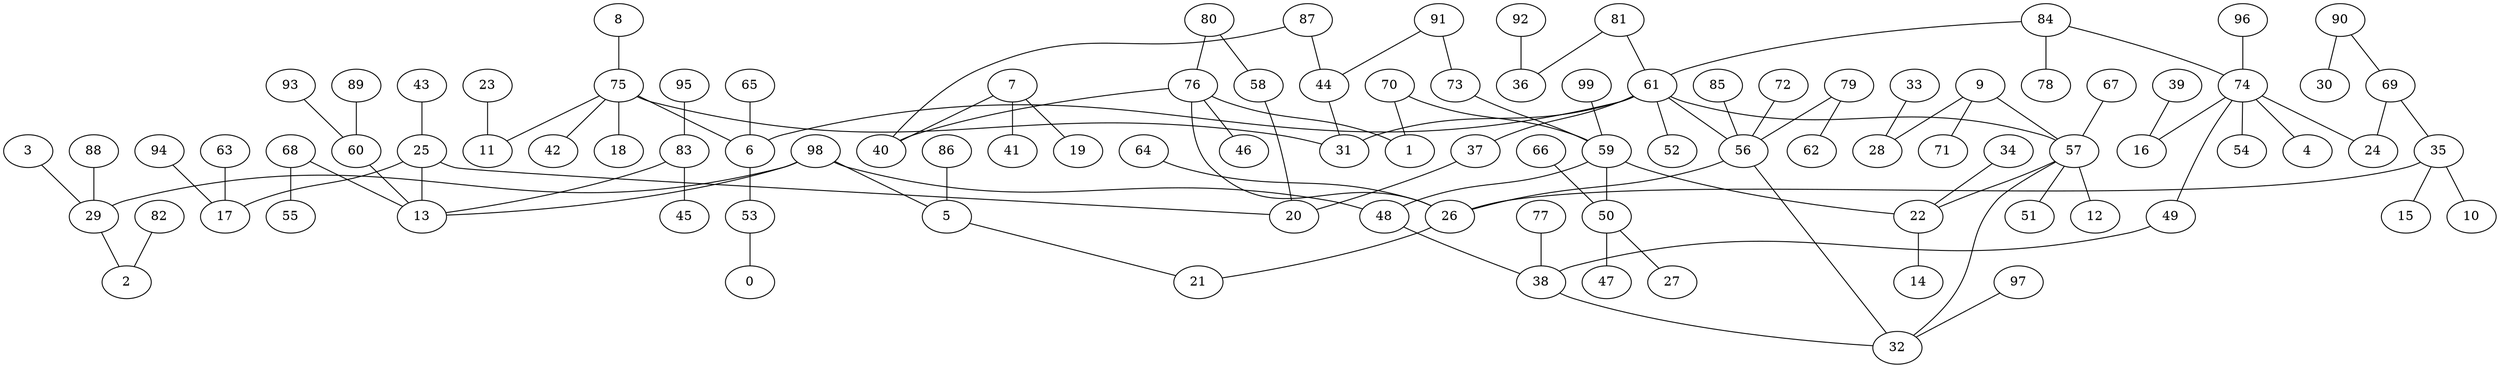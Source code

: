 digraph GG_graph {

subgraph G_graph {
edge [color = black]
"49" -> "38" [dir = none]
"91" -> "73" [dir = none]
"39" -> "16" [dir = none]
"77" -> "38" [dir = none]
"94" -> "17" [dir = none]
"63" -> "17" [dir = none]
"3" -> "29" [dir = none]
"68" -> "55" [dir = none]
"68" -> "13" [dir = none]
"87" -> "44" [dir = none]
"73" -> "59" [dir = none]
"72" -> "56" [dir = none]
"37" -> "20" [dir = none]
"80" -> "58" [dir = none]
"53" -> "0" [dir = none]
"82" -> "2" [dir = none]
"89" -> "60" [dir = none]
"93" -> "60" [dir = none]
"92" -> "36" [dir = none]
"99" -> "59" [dir = none]
"29" -> "2" [dir = none]
"25" -> "17" [dir = none]
"25" -> "20" [dir = none]
"25" -> "13" [dir = none]
"56" -> "26" [dir = none]
"56" -> "32" [dir = none]
"79" -> "62" [dir = none]
"79" -> "56" [dir = none]
"35" -> "15" [dir = none]
"35" -> "10" [dir = none]
"35" -> "26" [dir = none]
"8" -> "75" [dir = none]
"83" -> "45" [dir = none]
"83" -> "13" [dir = none]
"64" -> "26" [dir = none]
"34" -> "22" [dir = none]
"90" -> "30" [dir = none]
"90" -> "69" [dir = none]
"9" -> "71" [dir = none]
"9" -> "28" [dir = none]
"9" -> "57" [dir = none]
"75" -> "31" [dir = none]
"75" -> "42" [dir = none]
"75" -> "11" [dir = none]
"75" -> "18" [dir = none]
"75" -> "6" [dir = none]
"59" -> "50" [dir = none]
"59" -> "48" [dir = none]
"59" -> "22" [dir = none]
"50" -> "27" [dir = none]
"50" -> "47" [dir = none]
"67" -> "57" [dir = none]
"95" -> "83" [dir = none]
"69" -> "35" [dir = none]
"81" -> "36" [dir = none]
"81" -> "61" [dir = none]
"61" -> "6" [dir = none]
"61" -> "52" [dir = none]
"61" -> "57" [dir = none]
"38" -> "32" [dir = none]
"98" -> "5" [dir = none]
"98" -> "29" [dir = none]
"98" -> "13" [dir = none]
"98" -> "48" [dir = none]
"96" -> "74" [dir = none]
"43" -> "25" [dir = none]
"22" -> "14" [dir = none]
"85" -> "56" [dir = none]
"26" -> "21" [dir = none]
"23" -> "11" [dir = none]
"60" -> "13" [dir = none]
"74" -> "4" [dir = none]
"74" -> "16" [dir = none]
"74" -> "54" [dir = none]
"74" -> "24" [dir = none]
"6" -> "53" [dir = none]
"33" -> "28" [dir = none]
"76" -> "46" [dir = none]
"76" -> "40" [dir = none]
"76" -> "1" [dir = none]
"76" -> "26" [dir = none]
"57" -> "51" [dir = none]
"57" -> "12" [dir = none]
"57" -> "32" [dir = none]
"57" -> "22" [dir = none]
"97" -> "32" [dir = none]
"70" -> "59" [dir = none]
"66" -> "50" [dir = none]
"84" -> "78" [dir = none]
"84" -> "74" [dir = none]
"84" -> "61" [dir = none]
"58" -> "20" [dir = none]
"65" -> "6" [dir = none]
"7" -> "19" [dir = none]
"7" -> "41" [dir = none]
"7" -> "40" [dir = none]
"44" -> "31" [dir = none]
"86" -> "5" [dir = none]
"88" -> "29" [dir = none]
"61" -> "37" [dir = none]
"80" -> "76" [dir = none]
"69" -> "24" [dir = none]
"61" -> "31" [dir = none]
"91" -> "44" [dir = none]
"48" -> "38" [dir = none]
"74" -> "49" [dir = none]
"5" -> "21" [dir = none]
"87" -> "40" [dir = none]
"61" -> "56" [dir = none]
"70" -> "1" [dir = none]
}

}
